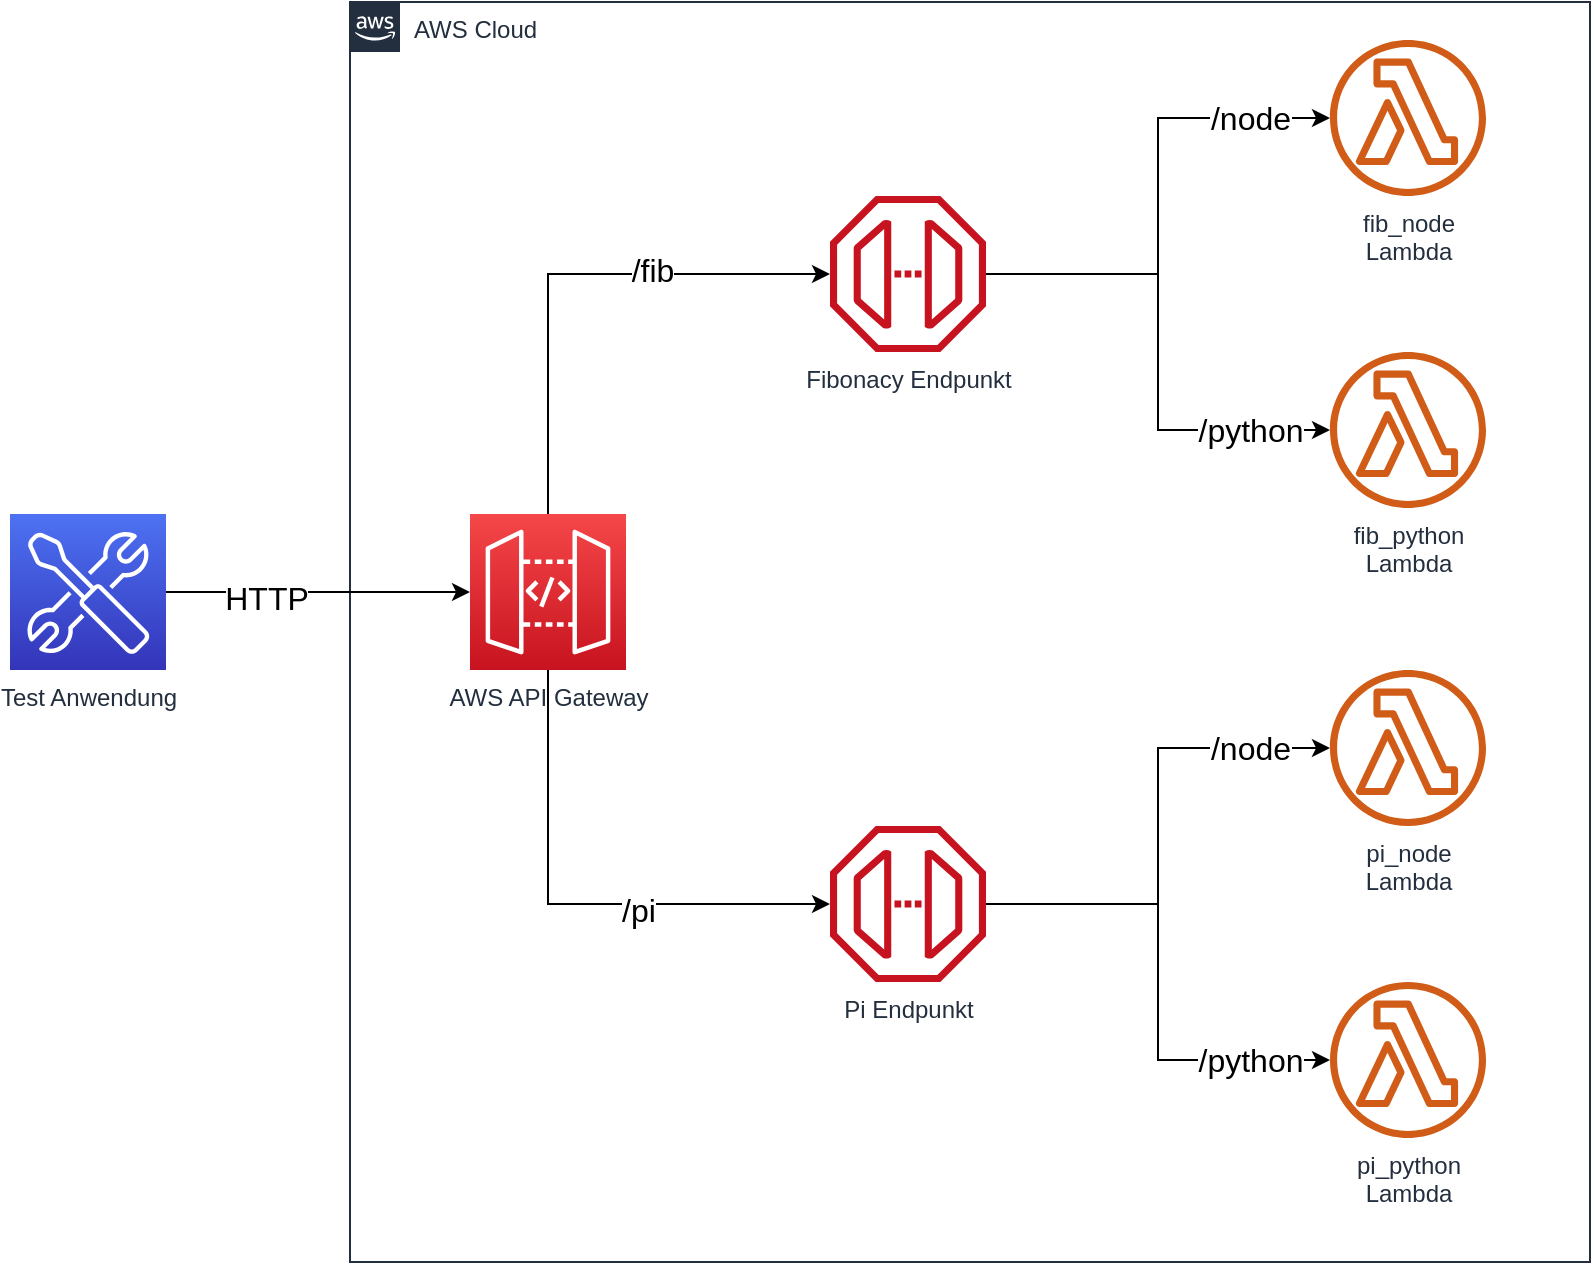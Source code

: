 <mxfile version="14.1.8" type="device"><diagram id="jKTsqpPjSmBu8nbzT2n9" name="Seite-1"><mxGraphModel dx="1422" dy="822" grid="1" gridSize="10" guides="1" tooltips="1" connect="1" arrows="1" fold="1" page="1" pageScale="1" pageWidth="827" pageHeight="1169" math="0" shadow="0"><root><mxCell id="0"/><mxCell id="1" parent="0"/><mxCell id="IxI9n8hVoUOZv9Ipplnn-16" style="edgeStyle=orthogonalEdgeStyle;rounded=0;orthogonalLoop=1;jettySize=auto;html=1;" edge="1" parent="1" source="IxI9n8hVoUOZv9Ipplnn-4" target="IxI9n8hVoUOZv9Ipplnn-7"><mxGeometry relative="1" as="geometry"><Array as="points"><mxPoint x="419" y="336"/></Array></mxGeometry></mxCell><mxCell id="IxI9n8hVoUOZv9Ipplnn-31" value="/fib" style="edgeLabel;html=1;align=center;verticalAlign=middle;resizable=0;points=[];fontSize=16;" vertex="1" connectable="0" parent="IxI9n8hVoUOZv9Ipplnn-16"><mxGeometry x="0.318" y="2" relative="1" as="geometry"><mxPoint as="offset"/></mxGeometry></mxCell><mxCell id="IxI9n8hVoUOZv9Ipplnn-17" style="edgeStyle=orthogonalEdgeStyle;rounded=0;orthogonalLoop=1;jettySize=auto;html=1;" edge="1" parent="1" source="IxI9n8hVoUOZv9Ipplnn-4" target="IxI9n8hVoUOZv9Ipplnn-8"><mxGeometry relative="1" as="geometry"><Array as="points"><mxPoint x="419" y="651"/></Array></mxGeometry></mxCell><mxCell id="IxI9n8hVoUOZv9Ipplnn-32" value="/pi" style="edgeLabel;html=1;align=center;verticalAlign=middle;resizable=0;points=[];fontSize=16;" vertex="1" connectable="0" parent="IxI9n8hVoUOZv9Ipplnn-17"><mxGeometry x="0.256" y="-3" relative="1" as="geometry"><mxPoint as="offset"/></mxGeometry></mxCell><mxCell id="IxI9n8hVoUOZv9Ipplnn-4" value="AWS API Gateway" style="outlineConnect=0;fontColor=#232F3E;gradientColor=#F54749;gradientDirection=north;fillColor=#C7131F;strokeColor=#ffffff;dashed=0;verticalLabelPosition=bottom;verticalAlign=top;align=center;html=1;fontSize=12;fontStyle=0;aspect=fixed;shape=mxgraph.aws4.resourceIcon;resIcon=mxgraph.aws4.api_gateway;" vertex="1" parent="1"><mxGeometry x="380" y="456" width="78" height="78" as="geometry"/></mxCell><mxCell id="IxI9n8hVoUOZv9Ipplnn-20" style="edgeStyle=orthogonalEdgeStyle;rounded=0;orthogonalLoop=1;jettySize=auto;html=1;" edge="1" parent="1" source="IxI9n8hVoUOZv9Ipplnn-7" target="IxI9n8hVoUOZv9Ipplnn-11"><mxGeometry relative="1" as="geometry"/></mxCell><mxCell id="IxI9n8hVoUOZv9Ipplnn-26" value="/node" style="edgeLabel;html=1;align=center;verticalAlign=middle;resizable=0;points=[];fontSize=16;" vertex="1" connectable="0" parent="IxI9n8hVoUOZv9Ipplnn-20"><mxGeometry x="0.568" y="-5" relative="1" as="geometry"><mxPoint x="14" y="-5" as="offset"/></mxGeometry></mxCell><mxCell id="IxI9n8hVoUOZv9Ipplnn-21" style="edgeStyle=orthogonalEdgeStyle;rounded=0;orthogonalLoop=1;jettySize=auto;html=1;" edge="1" parent="1" source="IxI9n8hVoUOZv9Ipplnn-7" target="IxI9n8hVoUOZv9Ipplnn-12"><mxGeometry relative="1" as="geometry"/></mxCell><mxCell id="IxI9n8hVoUOZv9Ipplnn-25" value="/python" style="edgeLabel;html=1;align=center;verticalAlign=middle;resizable=0;points=[];fontSize=16;" vertex="1" connectable="0" parent="IxI9n8hVoUOZv9Ipplnn-21"><mxGeometry x="0.472" y="-2" relative="1" as="geometry"><mxPoint x="26" y="-2" as="offset"/></mxGeometry></mxCell><mxCell id="IxI9n8hVoUOZv9Ipplnn-7" value="Fibonacy Endpunkt" style="outlineConnect=0;fontColor=#232F3E;gradientColor=none;fillColor=#C7131F;strokeColor=none;dashed=0;verticalLabelPosition=bottom;verticalAlign=top;align=center;html=1;fontSize=12;fontStyle=0;aspect=fixed;shape=mxgraph.aws4.endpoint;" vertex="1" parent="1"><mxGeometry x="560" y="297" width="78" height="78" as="geometry"/></mxCell><mxCell id="IxI9n8hVoUOZv9Ipplnn-18" style="edgeStyle=orthogonalEdgeStyle;rounded=0;orthogonalLoop=1;jettySize=auto;html=1;" edge="1" parent="1" source="IxI9n8hVoUOZv9Ipplnn-8" target="IxI9n8hVoUOZv9Ipplnn-13"><mxGeometry relative="1" as="geometry"><Array as="points"><mxPoint x="724" y="651"/><mxPoint x="724" y="573"/></Array></mxGeometry></mxCell><mxCell id="IxI9n8hVoUOZv9Ipplnn-27" value="/node" style="edgeLabel;html=1;align=center;verticalAlign=middle;resizable=0;points=[];fontSize=16;" vertex="1" connectable="0" parent="IxI9n8hVoUOZv9Ipplnn-18"><mxGeometry x="0.536" relative="1" as="geometry"><mxPoint x="18" as="offset"/></mxGeometry></mxCell><mxCell id="IxI9n8hVoUOZv9Ipplnn-19" style="edgeStyle=orthogonalEdgeStyle;rounded=0;orthogonalLoop=1;jettySize=auto;html=1;" edge="1" parent="1" source="IxI9n8hVoUOZv9Ipplnn-8" target="IxI9n8hVoUOZv9Ipplnn-14"><mxGeometry relative="1" as="geometry"/></mxCell><mxCell id="IxI9n8hVoUOZv9Ipplnn-28" value="/python" style="edgeLabel;html=1;align=center;verticalAlign=middle;resizable=0;points=[];fontSize=16;" vertex="1" connectable="0" parent="IxI9n8hVoUOZv9Ipplnn-19"><mxGeometry x="0.512" relative="1" as="geometry"><mxPoint x="21" as="offset"/></mxGeometry></mxCell><mxCell id="IxI9n8hVoUOZv9Ipplnn-8" value="Pi Endpunkt" style="outlineConnect=0;fontColor=#232F3E;gradientColor=none;fillColor=#C7131F;strokeColor=none;dashed=0;verticalLabelPosition=bottom;verticalAlign=top;align=center;html=1;fontSize=12;fontStyle=0;aspect=fixed;shape=mxgraph.aws4.endpoint;" vertex="1" parent="1"><mxGeometry x="560" y="612" width="78" height="78" as="geometry"/></mxCell><mxCell id="IxI9n8hVoUOZv9Ipplnn-11" value="fib_node&lt;br&gt;Lambda" style="outlineConnect=0;fontColor=#232F3E;gradientColor=none;fillColor=#D05C17;strokeColor=none;dashed=0;verticalLabelPosition=bottom;verticalAlign=top;align=center;html=1;fontSize=12;fontStyle=0;aspect=fixed;pointerEvents=1;shape=mxgraph.aws4.lambda_function;" vertex="1" parent="1"><mxGeometry x="810" y="219" width="78" height="78" as="geometry"/></mxCell><mxCell id="IxI9n8hVoUOZv9Ipplnn-12" value="fib_python&lt;br&gt;Lambda" style="outlineConnect=0;fontColor=#232F3E;gradientColor=none;fillColor=#D05C17;strokeColor=none;dashed=0;verticalLabelPosition=bottom;verticalAlign=top;align=center;html=1;fontSize=12;fontStyle=0;aspect=fixed;pointerEvents=1;shape=mxgraph.aws4.lambda_function;" vertex="1" parent="1"><mxGeometry x="810" y="375" width="78" height="78" as="geometry"/></mxCell><mxCell id="IxI9n8hVoUOZv9Ipplnn-13" value="pi_node&lt;br&gt;Lambda" style="outlineConnect=0;fontColor=#232F3E;gradientColor=none;fillColor=#D05C17;strokeColor=none;dashed=0;verticalLabelPosition=bottom;verticalAlign=top;align=center;html=1;fontSize=12;fontStyle=0;aspect=fixed;pointerEvents=1;shape=mxgraph.aws4.lambda_function;" vertex="1" parent="1"><mxGeometry x="810" y="534" width="78" height="78" as="geometry"/></mxCell><mxCell id="IxI9n8hVoUOZv9Ipplnn-14" value="pi_python&lt;br&gt;Lambda" style="outlineConnect=0;fontColor=#232F3E;gradientColor=none;fillColor=#D05C17;strokeColor=none;dashed=0;verticalLabelPosition=bottom;verticalAlign=top;align=center;html=1;fontSize=12;fontStyle=0;aspect=fixed;pointerEvents=1;shape=mxgraph.aws4.lambda_function;" vertex="1" parent="1"><mxGeometry x="810" y="690" width="78" height="78" as="geometry"/></mxCell><mxCell id="IxI9n8hVoUOZv9Ipplnn-30" value="AWS Cloud" style="points=[[0,0],[0.25,0],[0.5,0],[0.75,0],[1,0],[1,0.25],[1,0.5],[1,0.75],[1,1],[0.75,1],[0.5,1],[0.25,1],[0,1],[0,0.75],[0,0.5],[0,0.25]];outlineConnect=0;gradientColor=none;html=1;whiteSpace=wrap;fontSize=12;fontStyle=0;shape=mxgraph.aws4.group;grIcon=mxgraph.aws4.group_aws_cloud_alt;strokeColor=#232F3E;fillColor=none;verticalAlign=top;align=left;spacingLeft=30;fontColor=#232F3E;dashed=0;" vertex="1" parent="1"><mxGeometry x="320" y="200" width="620" height="630" as="geometry"/></mxCell><mxCell id="IxI9n8hVoUOZv9Ipplnn-37" style="edgeStyle=orthogonalEdgeStyle;rounded=0;orthogonalLoop=1;jettySize=auto;html=1;fontSize=16;" edge="1" parent="1" source="IxI9n8hVoUOZv9Ipplnn-33" target="IxI9n8hVoUOZv9Ipplnn-4"><mxGeometry relative="1" as="geometry"/></mxCell><mxCell id="IxI9n8hVoUOZv9Ipplnn-39" value="HTTP" style="edgeLabel;html=1;align=center;verticalAlign=middle;resizable=0;points=[];fontSize=16;" vertex="1" connectable="0" parent="IxI9n8hVoUOZv9Ipplnn-37"><mxGeometry x="-0.342" y="-3" relative="1" as="geometry"><mxPoint as="offset"/></mxGeometry></mxCell><mxCell id="IxI9n8hVoUOZv9Ipplnn-33" value="Test Anwendung" style="outlineConnect=0;fontColor=#232F3E;gradientColor=#4D72F3;gradientDirection=north;fillColor=#3334B9;strokeColor=#ffffff;dashed=0;verticalLabelPosition=bottom;verticalAlign=top;align=center;html=1;fontSize=12;fontStyle=0;aspect=fixed;shape=mxgraph.aws4.resourceIcon;resIcon=mxgraph.aws4.developer_tools;" vertex="1" parent="1"><mxGeometry x="150" y="456" width="78" height="78" as="geometry"/></mxCell></root></mxGraphModel></diagram></mxfile>